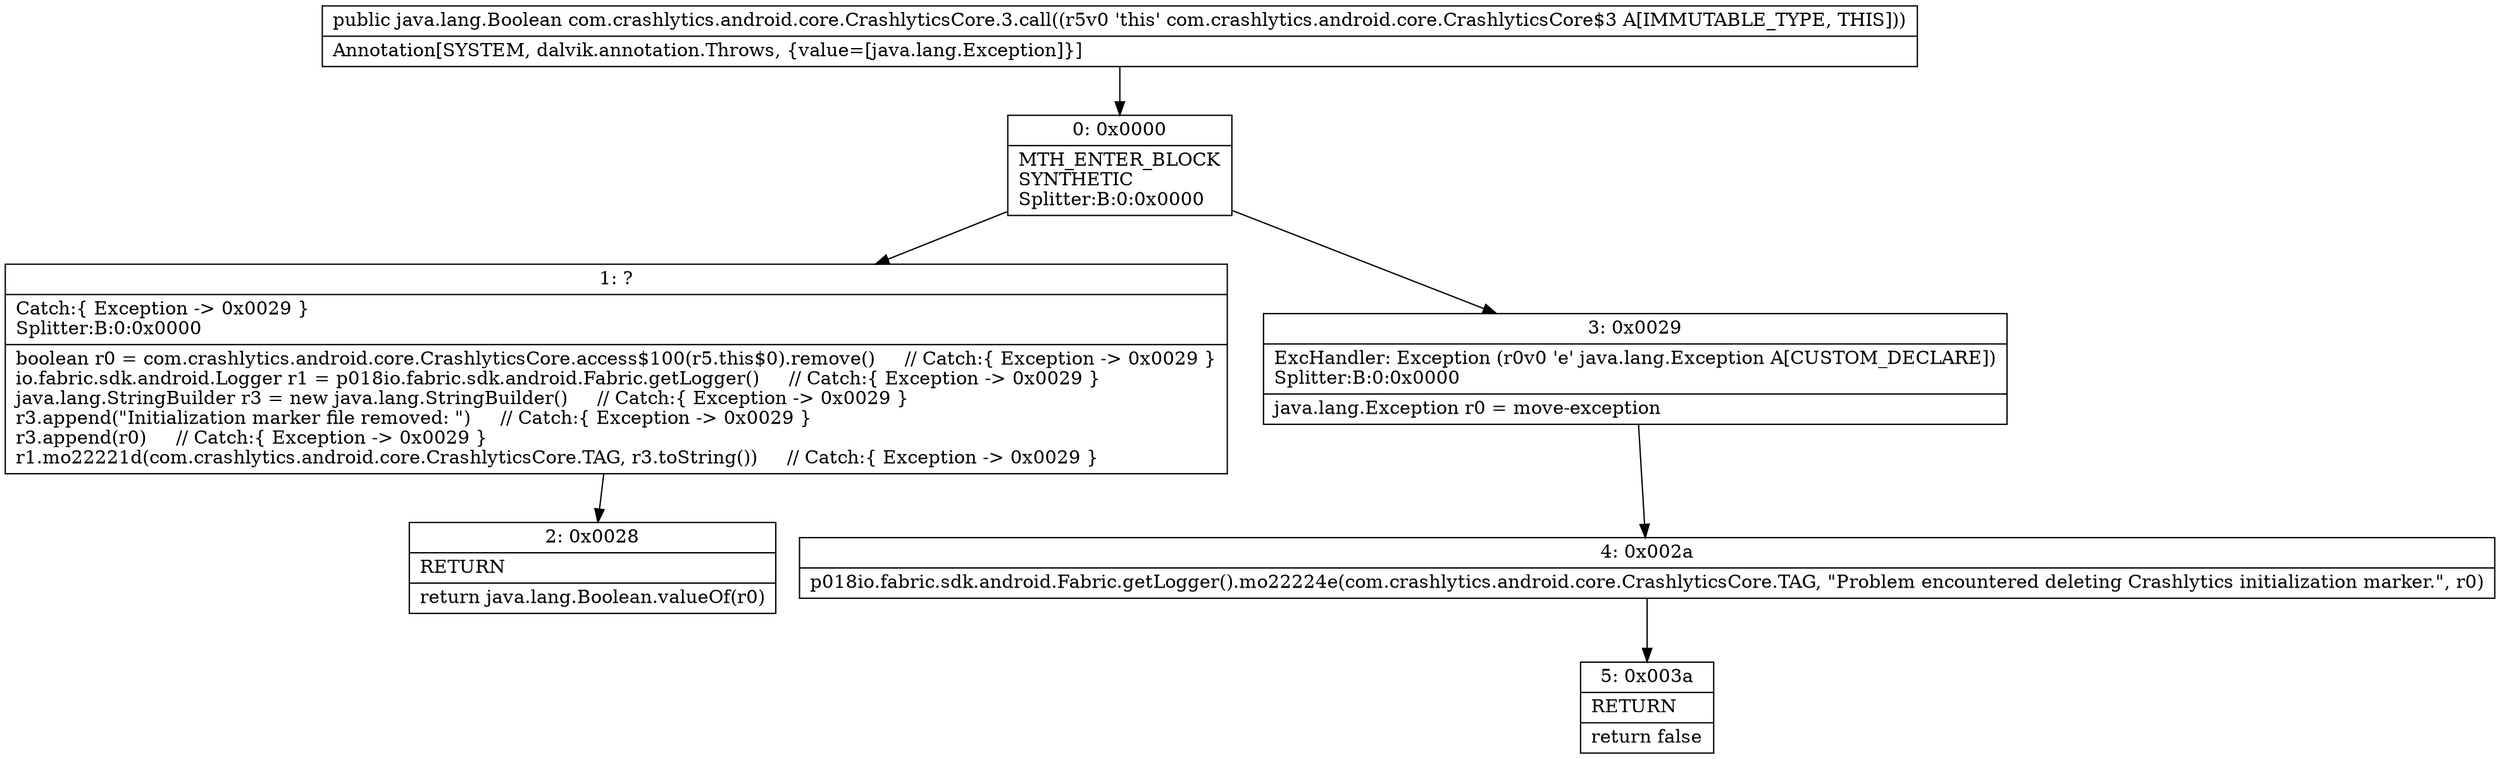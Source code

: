 digraph "CFG forcom.crashlytics.android.core.CrashlyticsCore.3.call()Ljava\/lang\/Boolean;" {
Node_0 [shape=record,label="{0\:\ 0x0000|MTH_ENTER_BLOCK\lSYNTHETIC\lSplitter:B:0:0x0000\l}"];
Node_1 [shape=record,label="{1\:\ ?|Catch:\{ Exception \-\> 0x0029 \}\lSplitter:B:0:0x0000\l|boolean r0 = com.crashlytics.android.core.CrashlyticsCore.access$100(r5.this$0).remove()     \/\/ Catch:\{ Exception \-\> 0x0029 \}\lio.fabric.sdk.android.Logger r1 = p018io.fabric.sdk.android.Fabric.getLogger()     \/\/ Catch:\{ Exception \-\> 0x0029 \}\ljava.lang.StringBuilder r3 = new java.lang.StringBuilder()     \/\/ Catch:\{ Exception \-\> 0x0029 \}\lr3.append(\"Initialization marker file removed: \")     \/\/ Catch:\{ Exception \-\> 0x0029 \}\lr3.append(r0)     \/\/ Catch:\{ Exception \-\> 0x0029 \}\lr1.mo22221d(com.crashlytics.android.core.CrashlyticsCore.TAG, r3.toString())     \/\/ Catch:\{ Exception \-\> 0x0029 \}\l}"];
Node_2 [shape=record,label="{2\:\ 0x0028|RETURN\l|return java.lang.Boolean.valueOf(r0)\l}"];
Node_3 [shape=record,label="{3\:\ 0x0029|ExcHandler: Exception (r0v0 'e' java.lang.Exception A[CUSTOM_DECLARE])\lSplitter:B:0:0x0000\l|java.lang.Exception r0 = move\-exception\l}"];
Node_4 [shape=record,label="{4\:\ 0x002a|p018io.fabric.sdk.android.Fabric.getLogger().mo22224e(com.crashlytics.android.core.CrashlyticsCore.TAG, \"Problem encountered deleting Crashlytics initialization marker.\", r0)\l}"];
Node_5 [shape=record,label="{5\:\ 0x003a|RETURN\l|return false\l}"];
MethodNode[shape=record,label="{public java.lang.Boolean com.crashlytics.android.core.CrashlyticsCore.3.call((r5v0 'this' com.crashlytics.android.core.CrashlyticsCore$3 A[IMMUTABLE_TYPE, THIS]))  | Annotation[SYSTEM, dalvik.annotation.Throws, \{value=[java.lang.Exception]\}]\l}"];
MethodNode -> Node_0;
Node_0 -> Node_1;
Node_0 -> Node_3;
Node_1 -> Node_2;
Node_3 -> Node_4;
Node_4 -> Node_5;
}

